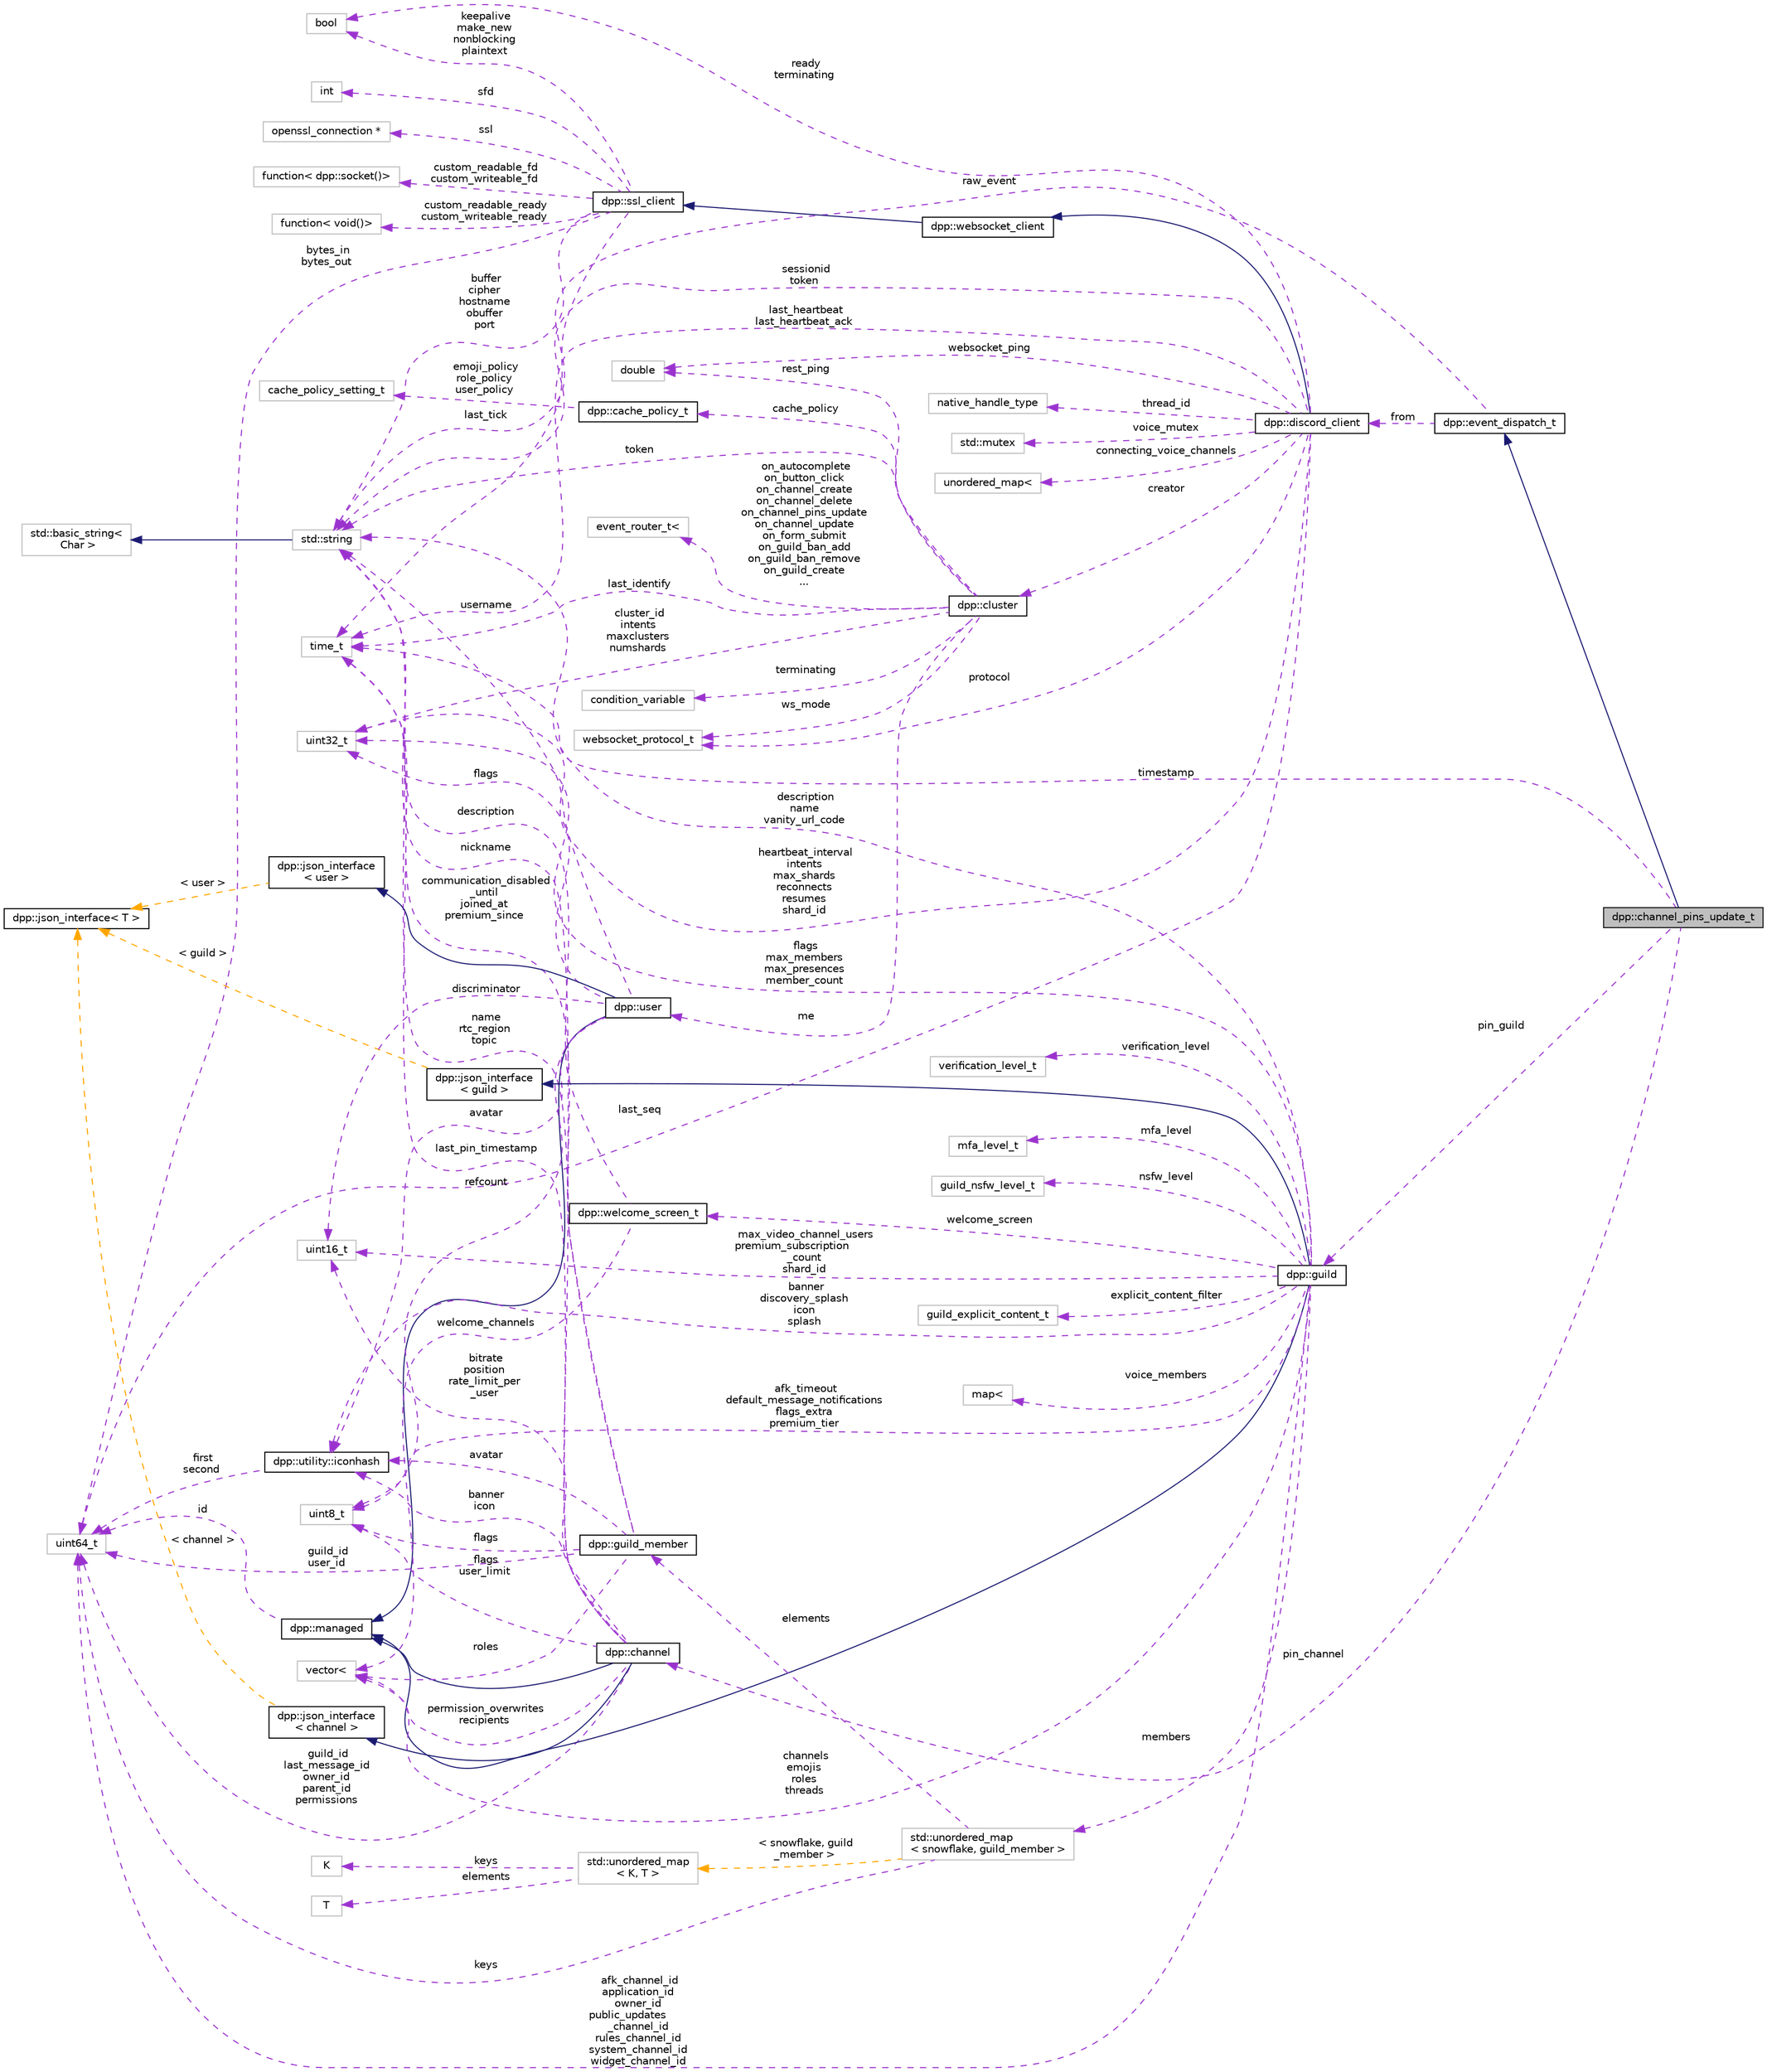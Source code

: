 digraph "dpp::channel_pins_update_t"
{
 // INTERACTIVE_SVG=YES
 // LATEX_PDF_SIZE
  bgcolor="transparent";
  edge [fontname="Helvetica",fontsize="10",labelfontname="Helvetica",labelfontsize="10"];
  node [fontname="Helvetica",fontsize="10",shape=record];
  rankdir="LR";
  Node1 [label="dpp::channel_pins_update_t",height=0.2,width=0.4,color="black", fillcolor="grey75", style="filled", fontcolor="black",tooltip="Channel pins update."];
  Node2 -> Node1 [dir="back",color="midnightblue",fontsize="10",style="solid",fontname="Helvetica"];
  Node2 [label="dpp::event_dispatch_t",height=0.2,width=0.4,color="black",URL="$structdpp_1_1event__dispatch__t.html",tooltip="Base event parameter struct. Each event you receive from the library will have its parameter derived ..."];
  Node3 -> Node2 [dir="back",color="darkorchid3",fontsize="10",style="dashed",label=" raw_event" ,fontname="Helvetica"];
  Node3 [label="std::string",height=0.2,width=0.4,color="grey75",tooltip=" "];
  Node4 -> Node3 [dir="back",color="midnightblue",fontsize="10",style="solid",fontname="Helvetica"];
  Node4 [label="std::basic_string\<\l Char \>",height=0.2,width=0.4,color="grey75",tooltip=" "];
  Node5 -> Node2 [dir="back",color="darkorchid3",fontsize="10",style="dashed",label=" from" ,fontname="Helvetica"];
  Node5 [label="dpp::discord_client",height=0.2,width=0.4,color="black",URL="$classdpp_1_1discord__client.html",tooltip="Implements a discord client. Each discord_client connects to one shard and derives from a websocket c..."];
  Node6 -> Node5 [dir="back",color="midnightblue",fontsize="10",style="solid",fontname="Helvetica"];
  Node6 [label="dpp::websocket_client",height=0.2,width=0.4,color="black",URL="$classdpp_1_1websocket__client.html",tooltip="Implements a websocket client based on the SSL client."];
  Node7 -> Node6 [dir="back",color="midnightblue",fontsize="10",style="solid",fontname="Helvetica"];
  Node7 [label="dpp::ssl_client",height=0.2,width=0.4,color="black",URL="$classdpp_1_1ssl__client.html",tooltip="Implements a simple non-blocking SSL stream client."];
  Node3 -> Node7 [dir="back",color="darkorchid3",fontsize="10",style="dashed",label=" buffer\ncipher\nhostname\nobuffer\nport" ,fontname="Helvetica"];
  Node8 -> Node7 [dir="back",color="darkorchid3",fontsize="10",style="dashed",label=" keepalive\nmake_new\nnonblocking\nplaintext" ,fontname="Helvetica"];
  Node8 [label="bool",height=0.2,width=0.4,color="grey75",tooltip=" "];
  Node9 -> Node7 [dir="back",color="darkorchid3",fontsize="10",style="dashed",label=" sfd" ,fontname="Helvetica"];
  Node9 [label="int",height=0.2,width=0.4,color="grey75",tooltip=" "];
  Node10 -> Node7 [dir="back",color="darkorchid3",fontsize="10",style="dashed",label=" ssl" ,fontname="Helvetica"];
  Node10 [label="openssl_connection *",height=0.2,width=0.4,color="grey75",tooltip=" "];
  Node11 -> Node7 [dir="back",color="darkorchid3",fontsize="10",style="dashed",label=" last_tick" ,fontname="Helvetica"];
  Node11 [label="time_t",height=0.2,width=0.4,color="grey75",tooltip=" "];
  Node12 -> Node7 [dir="back",color="darkorchid3",fontsize="10",style="dashed",label=" bytes_in\nbytes_out" ,fontname="Helvetica"];
  Node12 [label="uint64_t",height=0.2,width=0.4,color="grey75",tooltip=" "];
  Node13 -> Node7 [dir="back",color="darkorchid3",fontsize="10",style="dashed",label=" custom_readable_fd\ncustom_writeable_fd" ,fontname="Helvetica"];
  Node13 [label="function\< dpp::socket()\>",height=0.2,width=0.4,color="grey75",tooltip=" "];
  Node14 -> Node7 [dir="back",color="darkorchid3",fontsize="10",style="dashed",label=" custom_readable_ready\ncustom_writeable_ready" ,fontname="Helvetica"];
  Node14 [label="function\< void()\>",height=0.2,width=0.4,color="grey75",tooltip=" "];
  Node8 -> Node5 [dir="back",color="darkorchid3",fontsize="10",style="dashed",label=" ready\nterminating" ,fontname="Helvetica"];
  Node15 -> Node5 [dir="back",color="darkorchid3",fontsize="10",style="dashed",label=" creator" ,fontname="Helvetica"];
  Node15 [label="dpp::cluster",height=0.2,width=0.4,color="black",URL="$classdpp_1_1cluster.html",tooltip="The cluster class represents a group of shards and a command queue for sending and receiving commands..."];
  Node3 -> Node15 [dir="back",color="darkorchid3",fontsize="10",style="dashed",label=" token" ,fontname="Helvetica"];
  Node11 -> Node15 [dir="back",color="darkorchid3",fontsize="10",style="dashed",label=" last_identify" ,fontname="Helvetica"];
  Node16 -> Node15 [dir="back",color="darkorchid3",fontsize="10",style="dashed",label=" cluster_id\nintents\nmaxclusters\nnumshards" ,fontname="Helvetica"];
  Node16 [label="uint32_t",height=0.2,width=0.4,color="grey75",tooltip=" "];
  Node17 -> Node15 [dir="back",color="darkorchid3",fontsize="10",style="dashed",label=" rest_ping" ,fontname="Helvetica"];
  Node17 [label="double",height=0.2,width=0.4,color="grey75",tooltip=" "];
  Node18 -> Node15 [dir="back",color="darkorchid3",fontsize="10",style="dashed",label=" me" ,fontname="Helvetica"];
  Node18 [label="dpp::user",height=0.2,width=0.4,color="black",URL="$classdpp_1_1user.html",tooltip="Represents a user on discord. May or may not be a member of a dpp::guild."];
  Node19 -> Node18 [dir="back",color="midnightblue",fontsize="10",style="solid",fontname="Helvetica"];
  Node19 [label="dpp::managed",height=0.2,width=0.4,color="black",URL="$classdpp_1_1managed.html",tooltip="The managed class is the base class for various types that can be stored in a cache that are identifi..."];
  Node12 -> Node19 [dir="back",color="darkorchid3",fontsize="10",style="dashed",label=" id" ,fontname="Helvetica"];
  Node20 -> Node18 [dir="back",color="midnightblue",fontsize="10",style="solid",fontname="Helvetica"];
  Node20 [label="dpp::json_interface\l\< user \>",height=0.2,width=0.4,color="black",URL="$structdpp_1_1json__interface.html",tooltip=" "];
  Node21 -> Node20 [dir="back",color="orange",fontsize="10",style="dashed",label=" \< user \>" ,fontname="Helvetica"];
  Node21 [label="dpp::json_interface\< T \>",height=0.2,width=0.4,color="black",URL="$structdpp_1_1json__interface.html",tooltip="Represents an interface for an object that can optionally implement functions for converting to and f..."];
  Node3 -> Node18 [dir="back",color="darkorchid3",fontsize="10",style="dashed",label=" username" ,fontname="Helvetica"];
  Node22 -> Node18 [dir="back",color="darkorchid3",fontsize="10",style="dashed",label=" avatar" ,fontname="Helvetica"];
  Node22 [label="dpp::utility::iconhash",height=0.2,width=0.4,color="black",URL="$structdpp_1_1utility_1_1iconhash.html",tooltip="Store a 128 bit icon hash (profile picture, server icon etc) as a 128 bit binary value made of two ui..."];
  Node12 -> Node22 [dir="back",color="darkorchid3",fontsize="10",style="dashed",label=" first\nsecond" ,fontname="Helvetica"];
  Node16 -> Node18 [dir="back",color="darkorchid3",fontsize="10",style="dashed",label=" flags" ,fontname="Helvetica"];
  Node23 -> Node18 [dir="back",color="darkorchid3",fontsize="10",style="dashed",label=" discriminator" ,fontname="Helvetica"];
  Node23 [label="uint16_t",height=0.2,width=0.4,color="grey75",tooltip=" "];
  Node24 -> Node18 [dir="back",color="darkorchid3",fontsize="10",style="dashed",label=" refcount" ,fontname="Helvetica"];
  Node24 [label="uint8_t",height=0.2,width=0.4,color="grey75",tooltip=" "];
  Node25 -> Node15 [dir="back",color="darkorchid3",fontsize="10",style="dashed",label=" cache_policy" ,fontname="Helvetica"];
  Node25 [label="dpp::cache_policy_t",height=0.2,width=0.4,color="black",URL="$structdpp_1_1cache__policy__t.html",tooltip="Represents the caching policy of the cluster."];
  Node26 -> Node25 [dir="back",color="darkorchid3",fontsize="10",style="dashed",label=" emoji_policy\nrole_policy\nuser_policy" ,fontname="Helvetica"];
  Node26 [label="cache_policy_setting_t",height=0.2,width=0.4,color="grey75",tooltip=" "];
  Node27 -> Node15 [dir="back",color="darkorchid3",fontsize="10",style="dashed",label=" ws_mode" ,fontname="Helvetica"];
  Node27 [label="websocket_protocol_t",height=0.2,width=0.4,color="grey75",tooltip=" "];
  Node28 -> Node15 [dir="back",color="darkorchid3",fontsize="10",style="dashed",label=" terminating" ,fontname="Helvetica"];
  Node28 [label="condition_variable",height=0.2,width=0.4,color="grey75",tooltip=" "];
  Node29 -> Node15 [dir="back",color="darkorchid3",fontsize="10",style="dashed",label=" on_autocomplete\non_button_click\non_channel_create\non_channel_delete\non_channel_pins_update\non_channel_update\non_form_submit\non_guild_ban_add\non_guild_ban_remove\non_guild_create\n..." ,fontname="Helvetica"];
  Node29 [label="event_router_t\<",height=0.2,width=0.4,color="grey75",tooltip=" "];
  Node16 -> Node5 [dir="back",color="darkorchid3",fontsize="10",style="dashed",label=" heartbeat_interval\nintents\nmax_shards\nreconnects\nresumes\nshard_id" ,fontname="Helvetica"];
  Node11 -> Node5 [dir="back",color="darkorchid3",fontsize="10",style="dashed",label=" last_heartbeat\nlast_heartbeat_ack" ,fontname="Helvetica"];
  Node30 -> Node5 [dir="back",color="darkorchid3",fontsize="10",style="dashed",label=" thread_id" ,fontname="Helvetica"];
  Node30 [label="native_handle_type",height=0.2,width=0.4,color="grey75",tooltip=" "];
  Node12 -> Node5 [dir="back",color="darkorchid3",fontsize="10",style="dashed",label=" last_seq" ,fontname="Helvetica"];
  Node3 -> Node5 [dir="back",color="darkorchid3",fontsize="10",style="dashed",label=" sessionid\ntoken" ,fontname="Helvetica"];
  Node31 -> Node5 [dir="back",color="darkorchid3",fontsize="10",style="dashed",label=" voice_mutex" ,fontname="Helvetica"];
  Node31 [label="std::mutex",height=0.2,width=0.4,color="grey75",tooltip=" "];
  Node17 -> Node5 [dir="back",color="darkorchid3",fontsize="10",style="dashed",label=" websocket_ping" ,fontname="Helvetica"];
  Node27 -> Node5 [dir="back",color="darkorchid3",fontsize="10",style="dashed",label=" protocol" ,fontname="Helvetica"];
  Node32 -> Node5 [dir="back",color="darkorchid3",fontsize="10",style="dashed",label=" connecting_voice_channels" ,fontname="Helvetica"];
  Node32 [label="unordered_map\<",height=0.2,width=0.4,color="grey75",tooltip=" "];
  Node33 -> Node1 [dir="back",color="darkorchid3",fontsize="10",style="dashed",label=" pin_guild" ,fontname="Helvetica"];
  Node33 [label="dpp::guild",height=0.2,width=0.4,color="black",URL="$classdpp_1_1guild.html",tooltip="Represents a guild on Discord (AKA a server)"];
  Node19 -> Node33 [dir="back",color="midnightblue",fontsize="10",style="solid",fontname="Helvetica"];
  Node34 -> Node33 [dir="back",color="midnightblue",fontsize="10",style="solid",fontname="Helvetica"];
  Node34 [label="dpp::json_interface\l\< guild \>",height=0.2,width=0.4,color="black",URL="$structdpp_1_1json__interface.html",tooltip=" "];
  Node21 -> Node34 [dir="back",color="orange",fontsize="10",style="dashed",label=" \< guild \>" ,fontname="Helvetica"];
  Node3 -> Node33 [dir="back",color="darkorchid3",fontsize="10",style="dashed",label=" description\nname\nvanity_url_code" ,fontname="Helvetica"];
  Node35 -> Node33 [dir="back",color="darkorchid3",fontsize="10",style="dashed",label=" channels\nemojis\nroles\nthreads" ,fontname="Helvetica"];
  Node35 [label="vector\<",height=0.2,width=0.4,color="grey75",tooltip=" "];
  Node36 -> Node33 [dir="back",color="darkorchid3",fontsize="10",style="dashed",label=" voice_members" ,fontname="Helvetica"];
  Node36 [label="map\<",height=0.2,width=0.4,color="grey75",tooltip=" "];
  Node37 -> Node33 [dir="back",color="darkorchid3",fontsize="10",style="dashed",label=" members" ,fontname="Helvetica"];
  Node37 [label="std::unordered_map\l\< snowflake, guild_member \>",height=0.2,width=0.4,color="grey75",tooltip=" "];
  Node12 -> Node37 [dir="back",color="darkorchid3",fontsize="10",style="dashed",label=" keys" ,fontname="Helvetica"];
  Node38 -> Node37 [dir="back",color="darkorchid3",fontsize="10",style="dashed",label=" elements" ,fontname="Helvetica"];
  Node38 [label="dpp::guild_member",height=0.2,width=0.4,color="black",URL="$classdpp_1_1guild__member.html",tooltip="Represents dpp::user membership upon a dpp::guild. This contains the user's nickname,..."];
  Node3 -> Node38 [dir="back",color="darkorchid3",fontsize="10",style="dashed",label=" nickname" ,fontname="Helvetica"];
  Node35 -> Node38 [dir="back",color="darkorchid3",fontsize="10",style="dashed",label=" roles" ,fontname="Helvetica"];
  Node12 -> Node38 [dir="back",color="darkorchid3",fontsize="10",style="dashed",label=" guild_id\nuser_id" ,fontname="Helvetica"];
  Node22 -> Node38 [dir="back",color="darkorchid3",fontsize="10",style="dashed",label=" avatar" ,fontname="Helvetica"];
  Node11 -> Node38 [dir="back",color="darkorchid3",fontsize="10",style="dashed",label=" communication_disabled\l_until\njoined_at\npremium_since" ,fontname="Helvetica"];
  Node24 -> Node38 [dir="back",color="darkorchid3",fontsize="10",style="dashed",label=" flags" ,fontname="Helvetica"];
  Node39 -> Node37 [dir="back",color="orange",fontsize="10",style="dashed",label=" \< snowflake, guild\l_member \>" ,fontname="Helvetica"];
  Node39 [label="std::unordered_map\l\< K, T \>",height=0.2,width=0.4,color="grey75",tooltip=" "];
  Node40 -> Node39 [dir="back",color="darkorchid3",fontsize="10",style="dashed",label=" keys" ,fontname="Helvetica"];
  Node40 [label="K",height=0.2,width=0.4,color="grey75",tooltip=" "];
  Node41 -> Node39 [dir="back",color="darkorchid3",fontsize="10",style="dashed",label=" elements" ,fontname="Helvetica"];
  Node41 [label="T",height=0.2,width=0.4,color="grey75",tooltip=" "];
  Node42 -> Node33 [dir="back",color="darkorchid3",fontsize="10",style="dashed",label=" welcome_screen" ,fontname="Helvetica"];
  Node42 [label="dpp::welcome_screen_t",height=0.2,width=0.4,color="black",URL="$structdpp_1_1welcome__screen__t.html",tooltip="Defines a server's welcome screen."];
  Node3 -> Node42 [dir="back",color="darkorchid3",fontsize="10",style="dashed",label=" description" ,fontname="Helvetica"];
  Node35 -> Node42 [dir="back",color="darkorchid3",fontsize="10",style="dashed",label=" welcome_channels" ,fontname="Helvetica"];
  Node22 -> Node33 [dir="back",color="darkorchid3",fontsize="10",style="dashed",label=" banner\ndiscovery_splash\nicon\nsplash" ,fontname="Helvetica"];
  Node12 -> Node33 [dir="back",color="darkorchid3",fontsize="10",style="dashed",label=" afk_channel_id\napplication_id\nowner_id\npublic_updates\l_channel_id\nrules_channel_id\nsystem_channel_id\nwidget_channel_id" ,fontname="Helvetica"];
  Node16 -> Node33 [dir="back",color="darkorchid3",fontsize="10",style="dashed",label=" flags\nmax_members\nmax_presences\nmember_count" ,fontname="Helvetica"];
  Node23 -> Node33 [dir="back",color="darkorchid3",fontsize="10",style="dashed",label=" max_video_channel_users\npremium_subscription\l_count\nshard_id" ,fontname="Helvetica"];
  Node24 -> Node33 [dir="back",color="darkorchid3",fontsize="10",style="dashed",label=" afk_timeout\ndefault_message_notifications\nflags_extra\npremium_tier" ,fontname="Helvetica"];
  Node43 -> Node33 [dir="back",color="darkorchid3",fontsize="10",style="dashed",label=" verification_level" ,fontname="Helvetica"];
  Node43 [label="verification_level_t",height=0.2,width=0.4,color="grey75",tooltip=" "];
  Node44 -> Node33 [dir="back",color="darkorchid3",fontsize="10",style="dashed",label=" explicit_content_filter" ,fontname="Helvetica"];
  Node44 [label="guild_explicit_content_t",height=0.2,width=0.4,color="grey75",tooltip=" "];
  Node45 -> Node33 [dir="back",color="darkorchid3",fontsize="10",style="dashed",label=" mfa_level" ,fontname="Helvetica"];
  Node45 [label="mfa_level_t",height=0.2,width=0.4,color="grey75",tooltip=" "];
  Node46 -> Node33 [dir="back",color="darkorchid3",fontsize="10",style="dashed",label=" nsfw_level" ,fontname="Helvetica"];
  Node46 [label="guild_nsfw_level_t",height=0.2,width=0.4,color="grey75",tooltip=" "];
  Node47 -> Node1 [dir="back",color="darkorchid3",fontsize="10",style="dashed",label=" pin_channel" ,fontname="Helvetica"];
  Node47 [label="dpp::channel",height=0.2,width=0.4,color="black",URL="$classdpp_1_1channel.html",tooltip="A definition of a discord channel There are one of these for every channel type except threads...."];
  Node19 -> Node47 [dir="back",color="midnightblue",fontsize="10",style="solid",fontname="Helvetica"];
  Node48 -> Node47 [dir="back",color="midnightblue",fontsize="10",style="solid",fontname="Helvetica"];
  Node48 [label="dpp::json_interface\l\< channel \>",height=0.2,width=0.4,color="black",URL="$structdpp_1_1json__interface.html",tooltip=" "];
  Node21 -> Node48 [dir="back",color="orange",fontsize="10",style="dashed",label=" \< channel \>" ,fontname="Helvetica"];
  Node3 -> Node47 [dir="back",color="darkorchid3",fontsize="10",style="dashed",label=" name\nrtc_region\ntopic" ,fontname="Helvetica"];
  Node35 -> Node47 [dir="back",color="darkorchid3",fontsize="10",style="dashed",label=" permission_overwrites\nrecipients" ,fontname="Helvetica"];
  Node22 -> Node47 [dir="back",color="darkorchid3",fontsize="10",style="dashed",label=" banner\nicon" ,fontname="Helvetica"];
  Node12 -> Node47 [dir="back",color="darkorchid3",fontsize="10",style="dashed",label=" guild_id\nlast_message_id\nowner_id\nparent_id\npermissions" ,fontname="Helvetica"];
  Node11 -> Node47 [dir="back",color="darkorchid3",fontsize="10",style="dashed",label=" last_pin_timestamp" ,fontname="Helvetica"];
  Node23 -> Node47 [dir="back",color="darkorchid3",fontsize="10",style="dashed",label=" bitrate\nposition\nrate_limit_per\l_user" ,fontname="Helvetica"];
  Node24 -> Node47 [dir="back",color="darkorchid3",fontsize="10",style="dashed",label=" flags\nuser_limit" ,fontname="Helvetica"];
  Node11 -> Node1 [dir="back",color="darkorchid3",fontsize="10",style="dashed",label=" timestamp" ,fontname="Helvetica"];
}
